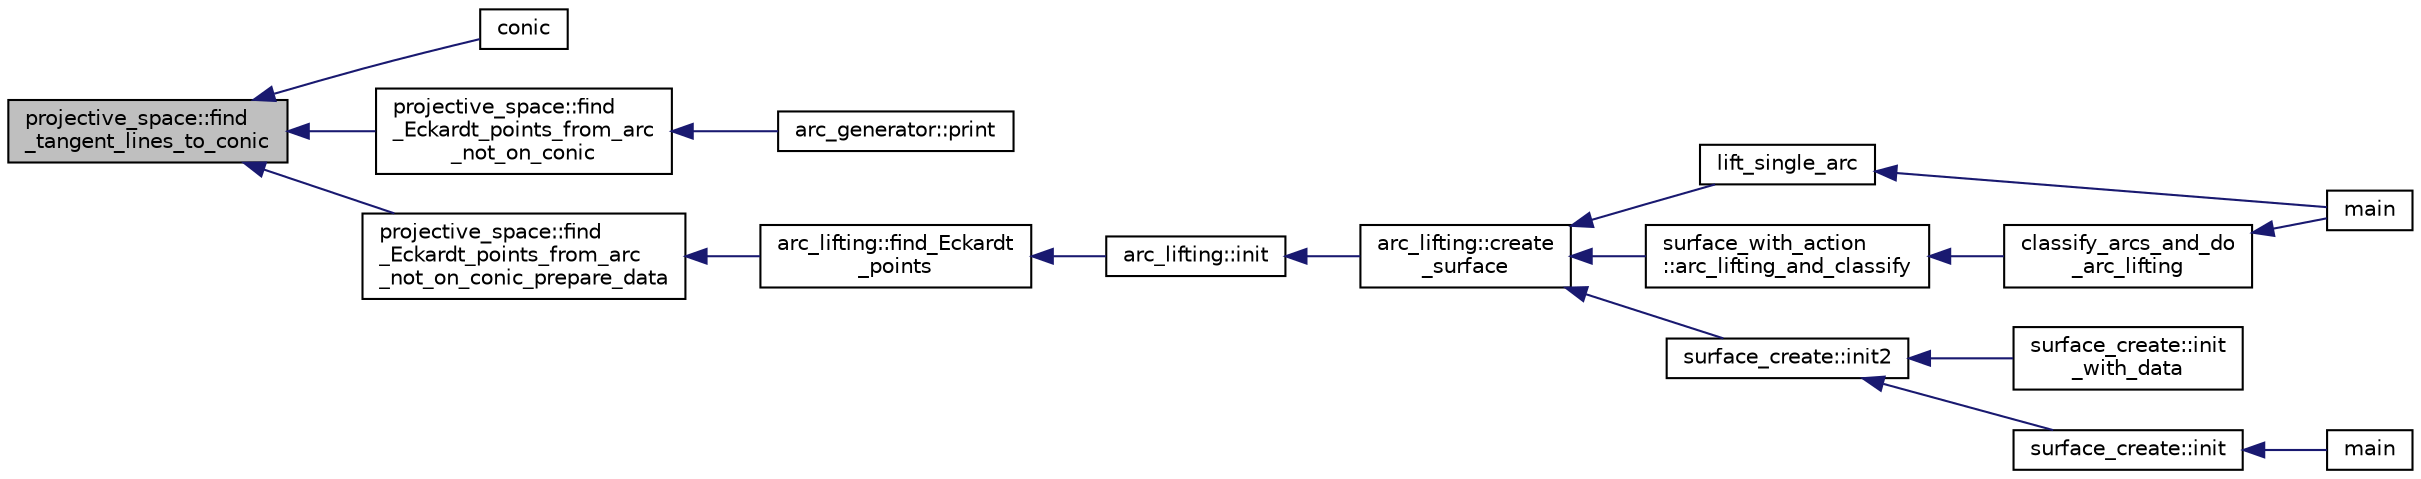 digraph "projective_space::find_tangent_lines_to_conic"
{
  edge [fontname="Helvetica",fontsize="10",labelfontname="Helvetica",labelfontsize="10"];
  node [fontname="Helvetica",fontsize="10",shape=record];
  rankdir="LR";
  Node1407 [label="projective_space::find\l_tangent_lines_to_conic",height=0.2,width=0.4,color="black", fillcolor="grey75", style="filled", fontcolor="black"];
  Node1407 -> Node1408 [dir="back",color="midnightblue",fontsize="10",style="solid",fontname="Helvetica"];
  Node1408 [label="conic",height=0.2,width=0.4,color="black", fillcolor="white", style="filled",URL="$d4/de8/conic_8_c.html#a96def9474b981a9d5831a9b48d85d652"];
  Node1407 -> Node1409 [dir="back",color="midnightblue",fontsize="10",style="solid",fontname="Helvetica"];
  Node1409 [label="projective_space::find\l_Eckardt_points_from_arc\l_not_on_conic",height=0.2,width=0.4,color="black", fillcolor="white", style="filled",URL="$d2/d17/classprojective__space.html#a3b4fbef8fbbeee1af542b6f7c969ed79"];
  Node1409 -> Node1410 [dir="back",color="midnightblue",fontsize="10",style="solid",fontname="Helvetica"];
  Node1410 [label="arc_generator::print",height=0.2,width=0.4,color="black", fillcolor="white", style="filled",URL="$d4/d21/classarc__generator.html#a4ae2e25ba85a60fb2a90a7b4f52675f7"];
  Node1407 -> Node1411 [dir="back",color="midnightblue",fontsize="10",style="solid",fontname="Helvetica"];
  Node1411 [label="projective_space::find\l_Eckardt_points_from_arc\l_not_on_conic_prepare_data",height=0.2,width=0.4,color="black", fillcolor="white", style="filled",URL="$d2/d17/classprojective__space.html#a0fc1d9c2df818d2ffa6750c2cb63c54c"];
  Node1411 -> Node1412 [dir="back",color="midnightblue",fontsize="10",style="solid",fontname="Helvetica"];
  Node1412 [label="arc_lifting::find_Eckardt\l_points",height=0.2,width=0.4,color="black", fillcolor="white", style="filled",URL="$dc/db7/classarc__lifting.html#a70012c92bd78768f5c1c5d14f995147b"];
  Node1412 -> Node1413 [dir="back",color="midnightblue",fontsize="10",style="solid",fontname="Helvetica"];
  Node1413 [label="arc_lifting::init",height=0.2,width=0.4,color="black", fillcolor="white", style="filled",URL="$dc/db7/classarc__lifting.html#a11fc382addd05e0bbe8b0b44dcd4c55e"];
  Node1413 -> Node1414 [dir="back",color="midnightblue",fontsize="10",style="solid",fontname="Helvetica"];
  Node1414 [label="arc_lifting::create\l_surface",height=0.2,width=0.4,color="black", fillcolor="white", style="filled",URL="$dc/db7/classarc__lifting.html#a2b1fd46281de9ff3fef00fc122d39b2b"];
  Node1414 -> Node1415 [dir="back",color="midnightblue",fontsize="10",style="solid",fontname="Helvetica"];
  Node1415 [label="lift_single_arc",height=0.2,width=0.4,color="black", fillcolor="white", style="filled",URL="$d6/dc3/arc__lifting__main_8_c.html#a0bdc148f70112959722a40cf9758d54b"];
  Node1415 -> Node1416 [dir="back",color="midnightblue",fontsize="10",style="solid",fontname="Helvetica"];
  Node1416 [label="main",height=0.2,width=0.4,color="black", fillcolor="white", style="filled",URL="$d6/dc3/arc__lifting__main_8_c.html#a217dbf8b442f20279ea00b898af96f52"];
  Node1414 -> Node1417 [dir="back",color="midnightblue",fontsize="10",style="solid",fontname="Helvetica"];
  Node1417 [label="surface_create::init2",height=0.2,width=0.4,color="black", fillcolor="white", style="filled",URL="$de/da4/classsurface__create.html#a0d600640f7dd62d5a6c36443effdab59"];
  Node1417 -> Node1418 [dir="back",color="midnightblue",fontsize="10",style="solid",fontname="Helvetica"];
  Node1418 [label="surface_create::init\l_with_data",height=0.2,width=0.4,color="black", fillcolor="white", style="filled",URL="$de/da4/classsurface__create.html#a9226f687139676532adb1aa971fbade2"];
  Node1417 -> Node1419 [dir="back",color="midnightblue",fontsize="10",style="solid",fontname="Helvetica"];
  Node1419 [label="surface_create::init",height=0.2,width=0.4,color="black", fillcolor="white", style="filled",URL="$de/da4/classsurface__create.html#ab0db5c12825f778e3caf8aa4da02eb06"];
  Node1419 -> Node1420 [dir="back",color="midnightblue",fontsize="10",style="solid",fontname="Helvetica"];
  Node1420 [label="main",height=0.2,width=0.4,color="black", fillcolor="white", style="filled",URL="$d2/dfa/create__surface__main_8_c.html#a217dbf8b442f20279ea00b898af96f52"];
  Node1414 -> Node1421 [dir="back",color="midnightblue",fontsize="10",style="solid",fontname="Helvetica"];
  Node1421 [label="surface_with_action\l::arc_lifting_and_classify",height=0.2,width=0.4,color="black", fillcolor="white", style="filled",URL="$d8/df9/classsurface__with__action.html#a62a3948f830c59e09ef94937650a07a4"];
  Node1421 -> Node1422 [dir="back",color="midnightblue",fontsize="10",style="solid",fontname="Helvetica"];
  Node1422 [label="classify_arcs_and_do\l_arc_lifting",height=0.2,width=0.4,color="black", fillcolor="white", style="filled",URL="$d6/dc3/arc__lifting__main_8_c.html#afdd7be16f16b8c71e9a72fe5f6a0b59c"];
  Node1422 -> Node1416 [dir="back",color="midnightblue",fontsize="10",style="solid",fontname="Helvetica"];
}
